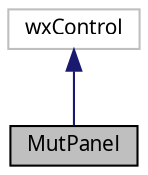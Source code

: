 digraph "MutPanel"
{
  edge [fontname="Sans",fontsize="10",labelfontname="Sans",labelfontsize="10"];
  node [fontname="Sans",fontsize="10",shape=record];
  Node6 [label="MutPanel",height=0.2,width=0.4,color="black", fillcolor="grey75", style="filled", fontcolor="black"];
  Node7 -> Node6 [dir="back",color="midnightblue",fontsize="10",style="solid",fontname="Sans"];
  Node7 [label="wxControl",height=0.2,width=0.4,color="grey75", fillcolor="white", style="filled"];
}
